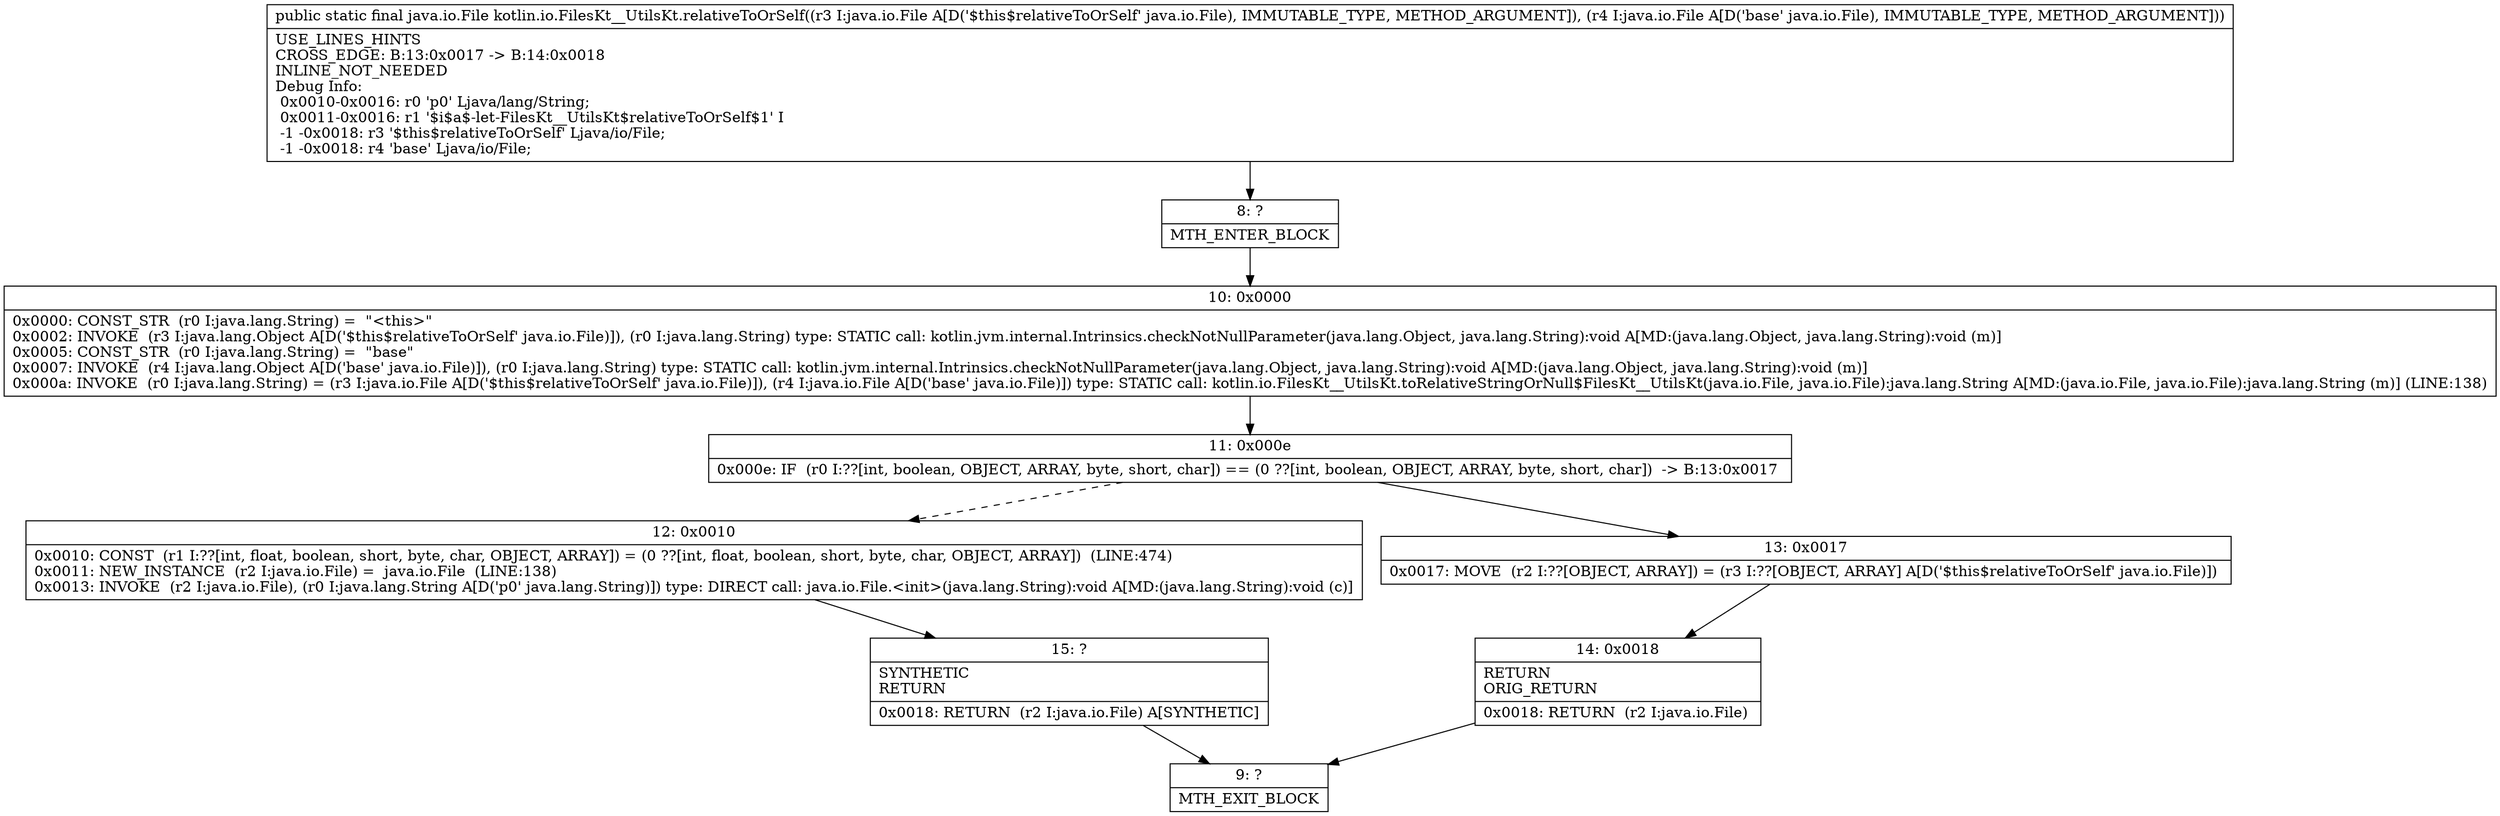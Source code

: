 digraph "CFG forkotlin.io.FilesKt__UtilsKt.relativeToOrSelf(Ljava\/io\/File;Ljava\/io\/File;)Ljava\/io\/File;" {
Node_8 [shape=record,label="{8\:\ ?|MTH_ENTER_BLOCK\l}"];
Node_10 [shape=record,label="{10\:\ 0x0000|0x0000: CONST_STR  (r0 I:java.lang.String) =  \"\<this\>\" \l0x0002: INVOKE  (r3 I:java.lang.Object A[D('$this$relativeToOrSelf' java.io.File)]), (r0 I:java.lang.String) type: STATIC call: kotlin.jvm.internal.Intrinsics.checkNotNullParameter(java.lang.Object, java.lang.String):void A[MD:(java.lang.Object, java.lang.String):void (m)]\l0x0005: CONST_STR  (r0 I:java.lang.String) =  \"base\" \l0x0007: INVOKE  (r4 I:java.lang.Object A[D('base' java.io.File)]), (r0 I:java.lang.String) type: STATIC call: kotlin.jvm.internal.Intrinsics.checkNotNullParameter(java.lang.Object, java.lang.String):void A[MD:(java.lang.Object, java.lang.String):void (m)]\l0x000a: INVOKE  (r0 I:java.lang.String) = (r3 I:java.io.File A[D('$this$relativeToOrSelf' java.io.File)]), (r4 I:java.io.File A[D('base' java.io.File)]) type: STATIC call: kotlin.io.FilesKt__UtilsKt.toRelativeStringOrNull$FilesKt__UtilsKt(java.io.File, java.io.File):java.lang.String A[MD:(java.io.File, java.io.File):java.lang.String (m)] (LINE:138)\l}"];
Node_11 [shape=record,label="{11\:\ 0x000e|0x000e: IF  (r0 I:??[int, boolean, OBJECT, ARRAY, byte, short, char]) == (0 ??[int, boolean, OBJECT, ARRAY, byte, short, char])  \-\> B:13:0x0017 \l}"];
Node_12 [shape=record,label="{12\:\ 0x0010|0x0010: CONST  (r1 I:??[int, float, boolean, short, byte, char, OBJECT, ARRAY]) = (0 ??[int, float, boolean, short, byte, char, OBJECT, ARRAY])  (LINE:474)\l0x0011: NEW_INSTANCE  (r2 I:java.io.File) =  java.io.File  (LINE:138)\l0x0013: INVOKE  (r2 I:java.io.File), (r0 I:java.lang.String A[D('p0' java.lang.String)]) type: DIRECT call: java.io.File.\<init\>(java.lang.String):void A[MD:(java.lang.String):void (c)]\l}"];
Node_15 [shape=record,label="{15\:\ ?|SYNTHETIC\lRETURN\l|0x0018: RETURN  (r2 I:java.io.File) A[SYNTHETIC]\l}"];
Node_9 [shape=record,label="{9\:\ ?|MTH_EXIT_BLOCK\l}"];
Node_13 [shape=record,label="{13\:\ 0x0017|0x0017: MOVE  (r2 I:??[OBJECT, ARRAY]) = (r3 I:??[OBJECT, ARRAY] A[D('$this$relativeToOrSelf' java.io.File)]) \l}"];
Node_14 [shape=record,label="{14\:\ 0x0018|RETURN\lORIG_RETURN\l|0x0018: RETURN  (r2 I:java.io.File) \l}"];
MethodNode[shape=record,label="{public static final java.io.File kotlin.io.FilesKt__UtilsKt.relativeToOrSelf((r3 I:java.io.File A[D('$this$relativeToOrSelf' java.io.File), IMMUTABLE_TYPE, METHOD_ARGUMENT]), (r4 I:java.io.File A[D('base' java.io.File), IMMUTABLE_TYPE, METHOD_ARGUMENT]))  | USE_LINES_HINTS\lCROSS_EDGE: B:13:0x0017 \-\> B:14:0x0018\lINLINE_NOT_NEEDED\lDebug Info:\l  0x0010\-0x0016: r0 'p0' Ljava\/lang\/String;\l  0x0011\-0x0016: r1 '$i$a$\-let\-FilesKt__UtilsKt$relativeToOrSelf$1' I\l  \-1 \-0x0018: r3 '$this$relativeToOrSelf' Ljava\/io\/File;\l  \-1 \-0x0018: r4 'base' Ljava\/io\/File;\l}"];
MethodNode -> Node_8;Node_8 -> Node_10;
Node_10 -> Node_11;
Node_11 -> Node_12[style=dashed];
Node_11 -> Node_13;
Node_12 -> Node_15;
Node_15 -> Node_9;
Node_13 -> Node_14;
Node_14 -> Node_9;
}

